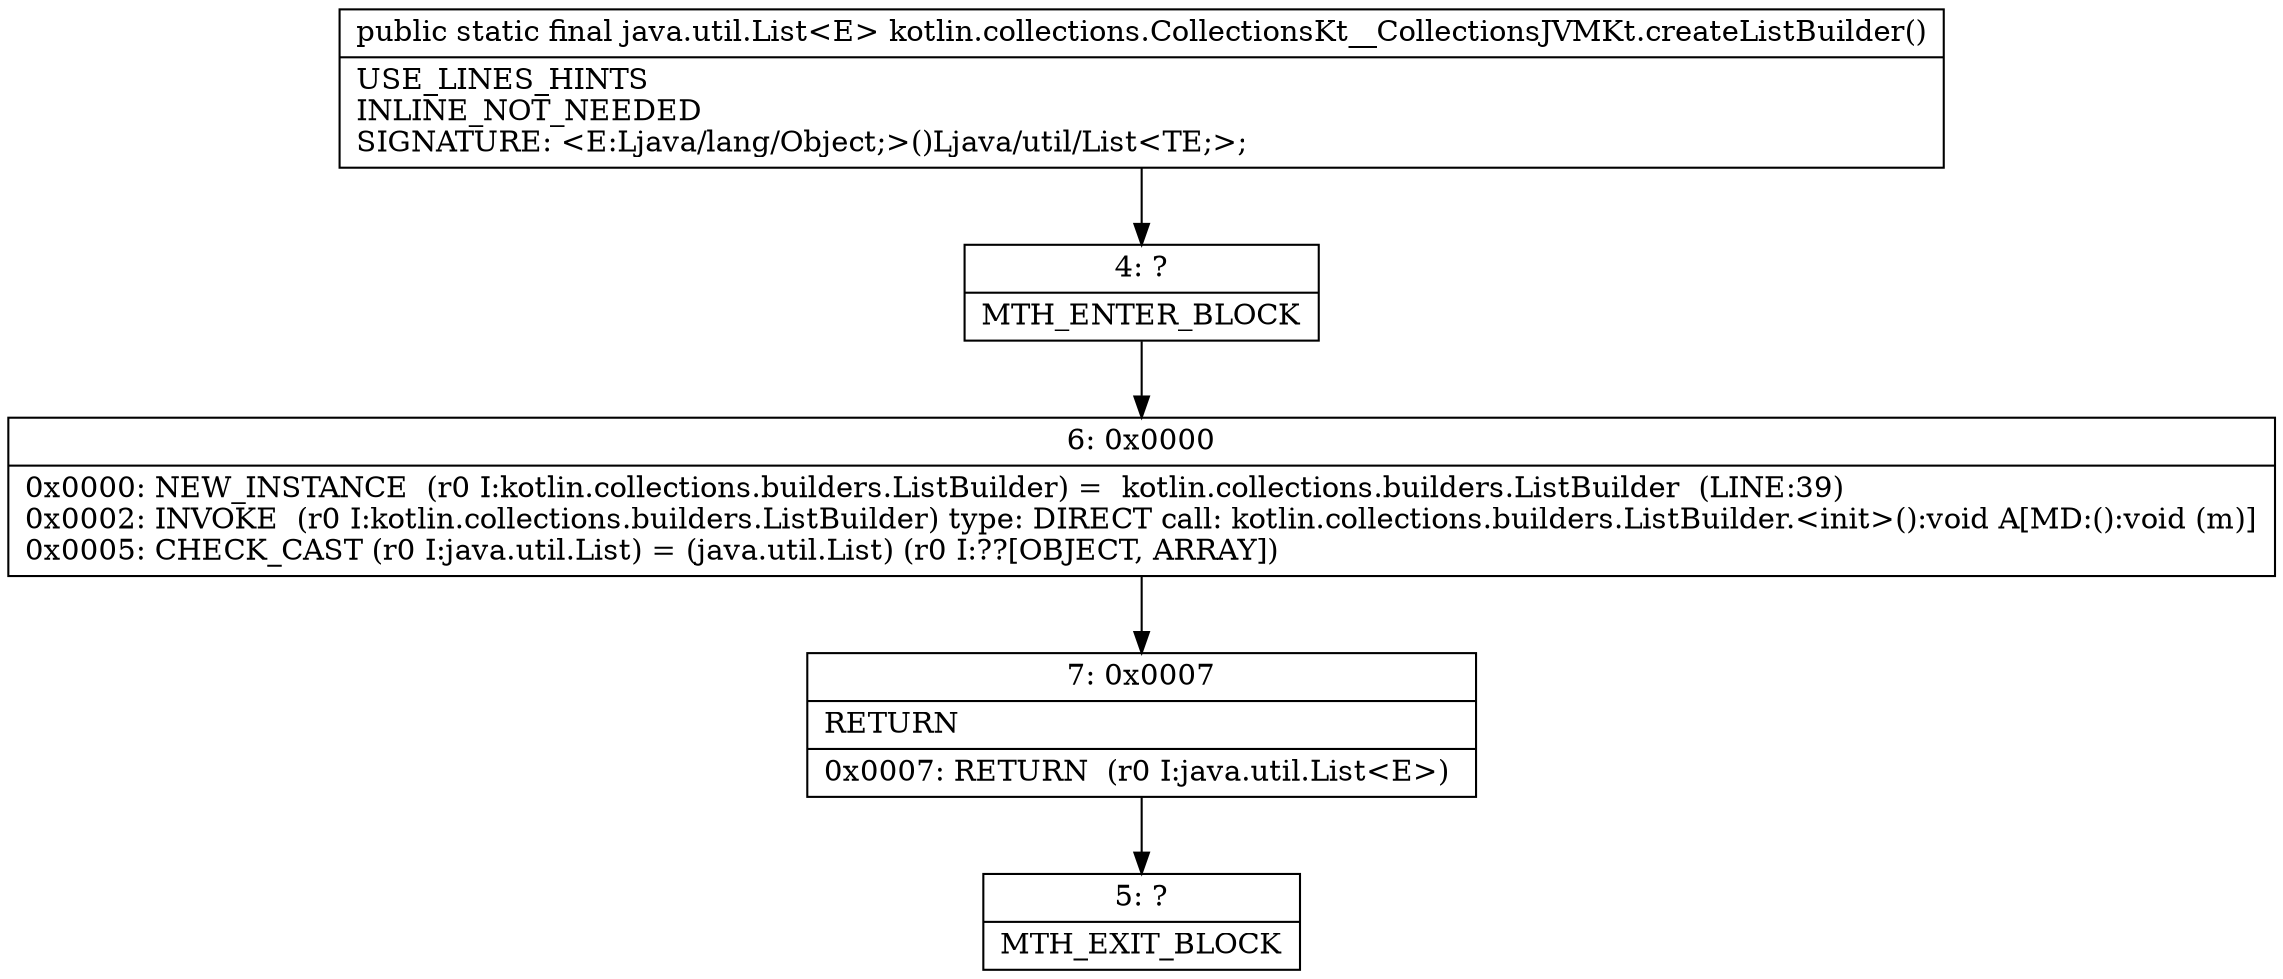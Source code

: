 digraph "CFG forkotlin.collections.CollectionsKt__CollectionsJVMKt.createListBuilder()Ljava\/util\/List;" {
Node_4 [shape=record,label="{4\:\ ?|MTH_ENTER_BLOCK\l}"];
Node_6 [shape=record,label="{6\:\ 0x0000|0x0000: NEW_INSTANCE  (r0 I:kotlin.collections.builders.ListBuilder) =  kotlin.collections.builders.ListBuilder  (LINE:39)\l0x0002: INVOKE  (r0 I:kotlin.collections.builders.ListBuilder) type: DIRECT call: kotlin.collections.builders.ListBuilder.\<init\>():void A[MD:():void (m)]\l0x0005: CHECK_CAST (r0 I:java.util.List) = (java.util.List) (r0 I:??[OBJECT, ARRAY]) \l}"];
Node_7 [shape=record,label="{7\:\ 0x0007|RETURN\l|0x0007: RETURN  (r0 I:java.util.List\<E\>) \l}"];
Node_5 [shape=record,label="{5\:\ ?|MTH_EXIT_BLOCK\l}"];
MethodNode[shape=record,label="{public static final java.util.List\<E\> kotlin.collections.CollectionsKt__CollectionsJVMKt.createListBuilder()  | USE_LINES_HINTS\lINLINE_NOT_NEEDED\lSIGNATURE: \<E:Ljava\/lang\/Object;\>()Ljava\/util\/List\<TE;\>;\l}"];
MethodNode -> Node_4;Node_4 -> Node_6;
Node_6 -> Node_7;
Node_7 -> Node_5;
}

